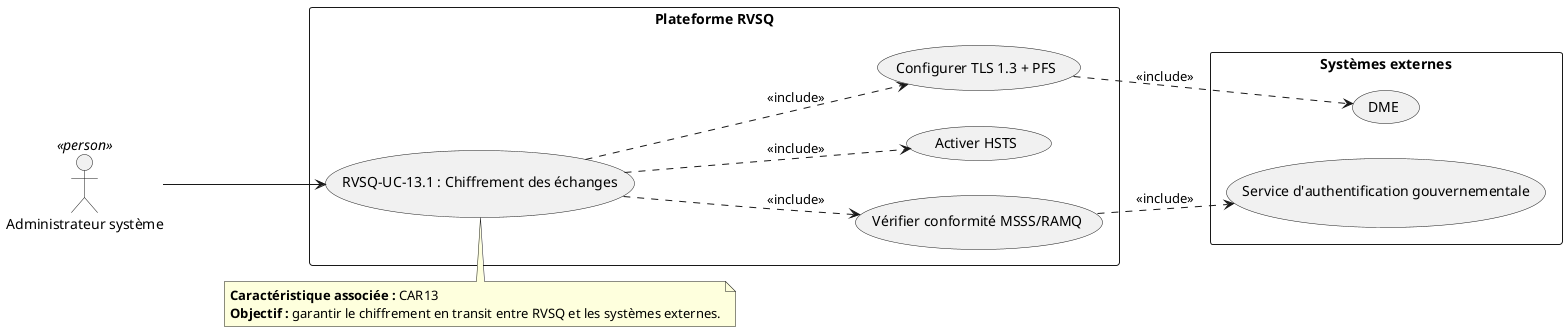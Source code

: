 @startuml RVSQ-UC-13_1_Chiffrement_Echanges
left to right direction

actor "Administrateur système" as Admin <<person>>

rectangle "Plateforme RVSQ" {
  usecase "RVSQ-UC-13.1 : Chiffrement des échanges" as UC131
  usecase "Configurer TLS 1.3 + PFS" as UC131_A
  usecase "Activer HSTS" as UC131_B
  usecase "Vérifier conformité MSSS/RAMQ" as UC131_C
}

rectangle "Systèmes externes" {
  usecase "DME" as DME
  usecase "Service d'authentification gouvernementale" as SAG
}

Admin --> UC131
UC131 ..> UC131_A : <<include>>
UC131 ..> UC131_B : <<include>>
UC131 ..> UC131_C : <<include>>

UC131_A ..> DME : <<include>>
UC131_C ..> SAG : <<include>>

note top of UC131
  **Caractéristique associée :** CAR13  
  **Objectif :** garantir le chiffrement en transit entre RVSQ et les systèmes externes.
end note
@enduml
